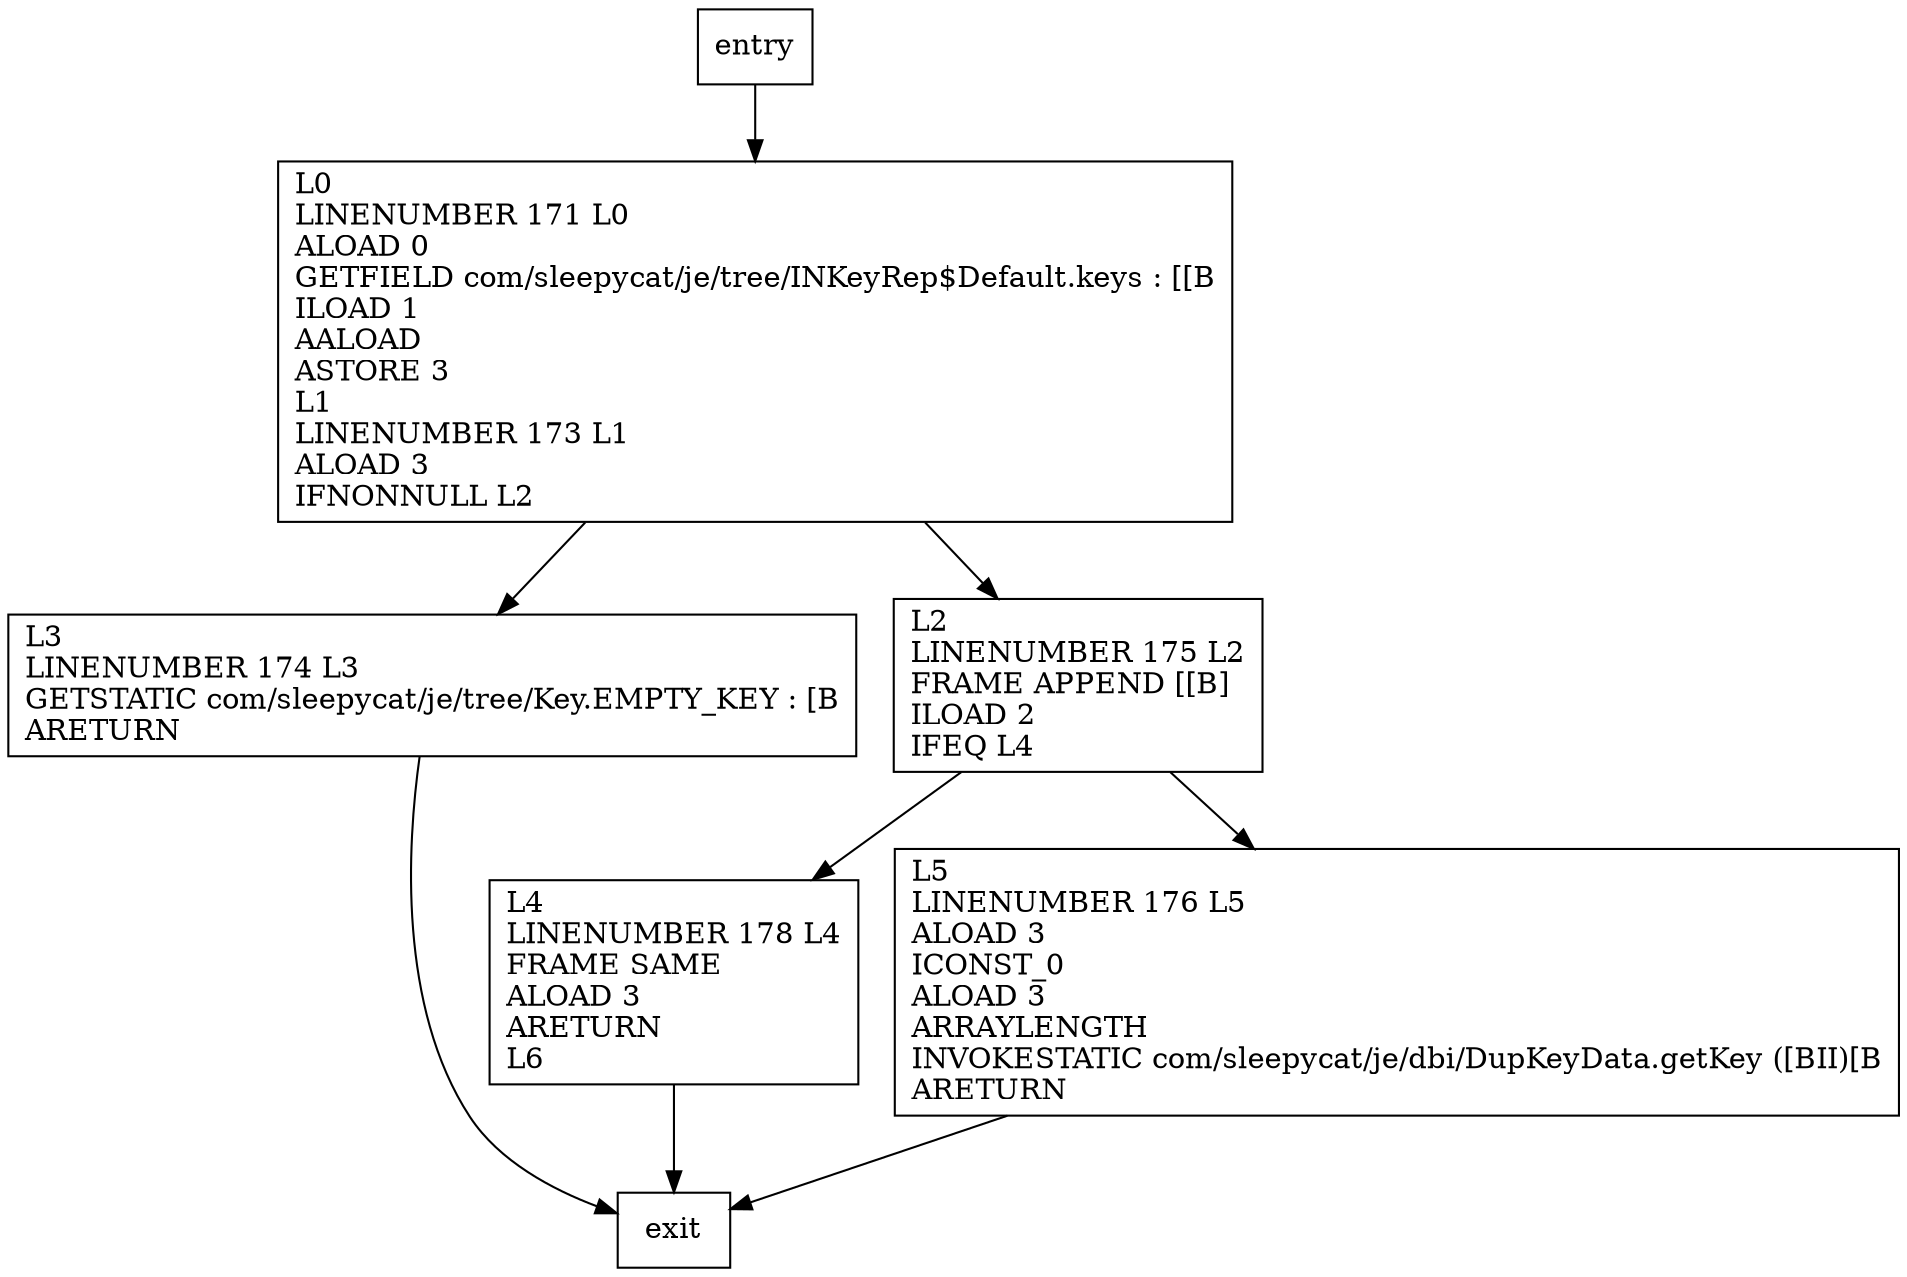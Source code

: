 digraph getKey {
node [shape=record];
378048152 [label="L4\lLINENUMBER 178 L4\lFRAME SAME\lALOAD 3\lARETURN\lL6\l"];
588656657 [label="L3\lLINENUMBER 174 L3\lGETSTATIC com/sleepycat/je/tree/Key.EMPTY_KEY : [B\lARETURN\l"];
193394328 [label="L5\lLINENUMBER 176 L5\lALOAD 3\lICONST_0\lALOAD 3\lARRAYLENGTH\lINVOKESTATIC com/sleepycat/je/dbi/DupKeyData.getKey ([BII)[B\lARETURN\l"];
71510538 [label="L0\lLINENUMBER 171 L0\lALOAD 0\lGETFIELD com/sleepycat/je/tree/INKeyRep$Default.keys : [[B\lILOAD 1\lAALOAD\lASTORE 3\lL1\lLINENUMBER 173 L1\lALOAD 3\lIFNONNULL L2\l"];
233119377 [label="L2\lLINENUMBER 175 L2\lFRAME APPEND [[B]\lILOAD 2\lIFEQ L4\l"];
entry;
exit;
entry -> 71510538
378048152 -> exit
588656657 -> exit
193394328 -> exit
71510538 -> 588656657
71510538 -> 233119377
233119377 -> 378048152
233119377 -> 193394328
}
